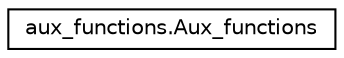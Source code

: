 digraph "Representación gráfica de la clase"
{
 // LATEX_PDF_SIZE
  edge [fontname="Helvetica",fontsize="10",labelfontname="Helvetica",labelfontsize="10"];
  node [fontname="Helvetica",fontsize="10",shape=record];
  rankdir="LR";
  Node0 [label="aux_functions.Aux_functions",height=0.2,width=0.4,color="black", fillcolor="white", style="filled",URL="$classaux__functions_1_1Aux__functions.html",tooltip=" "];
}
